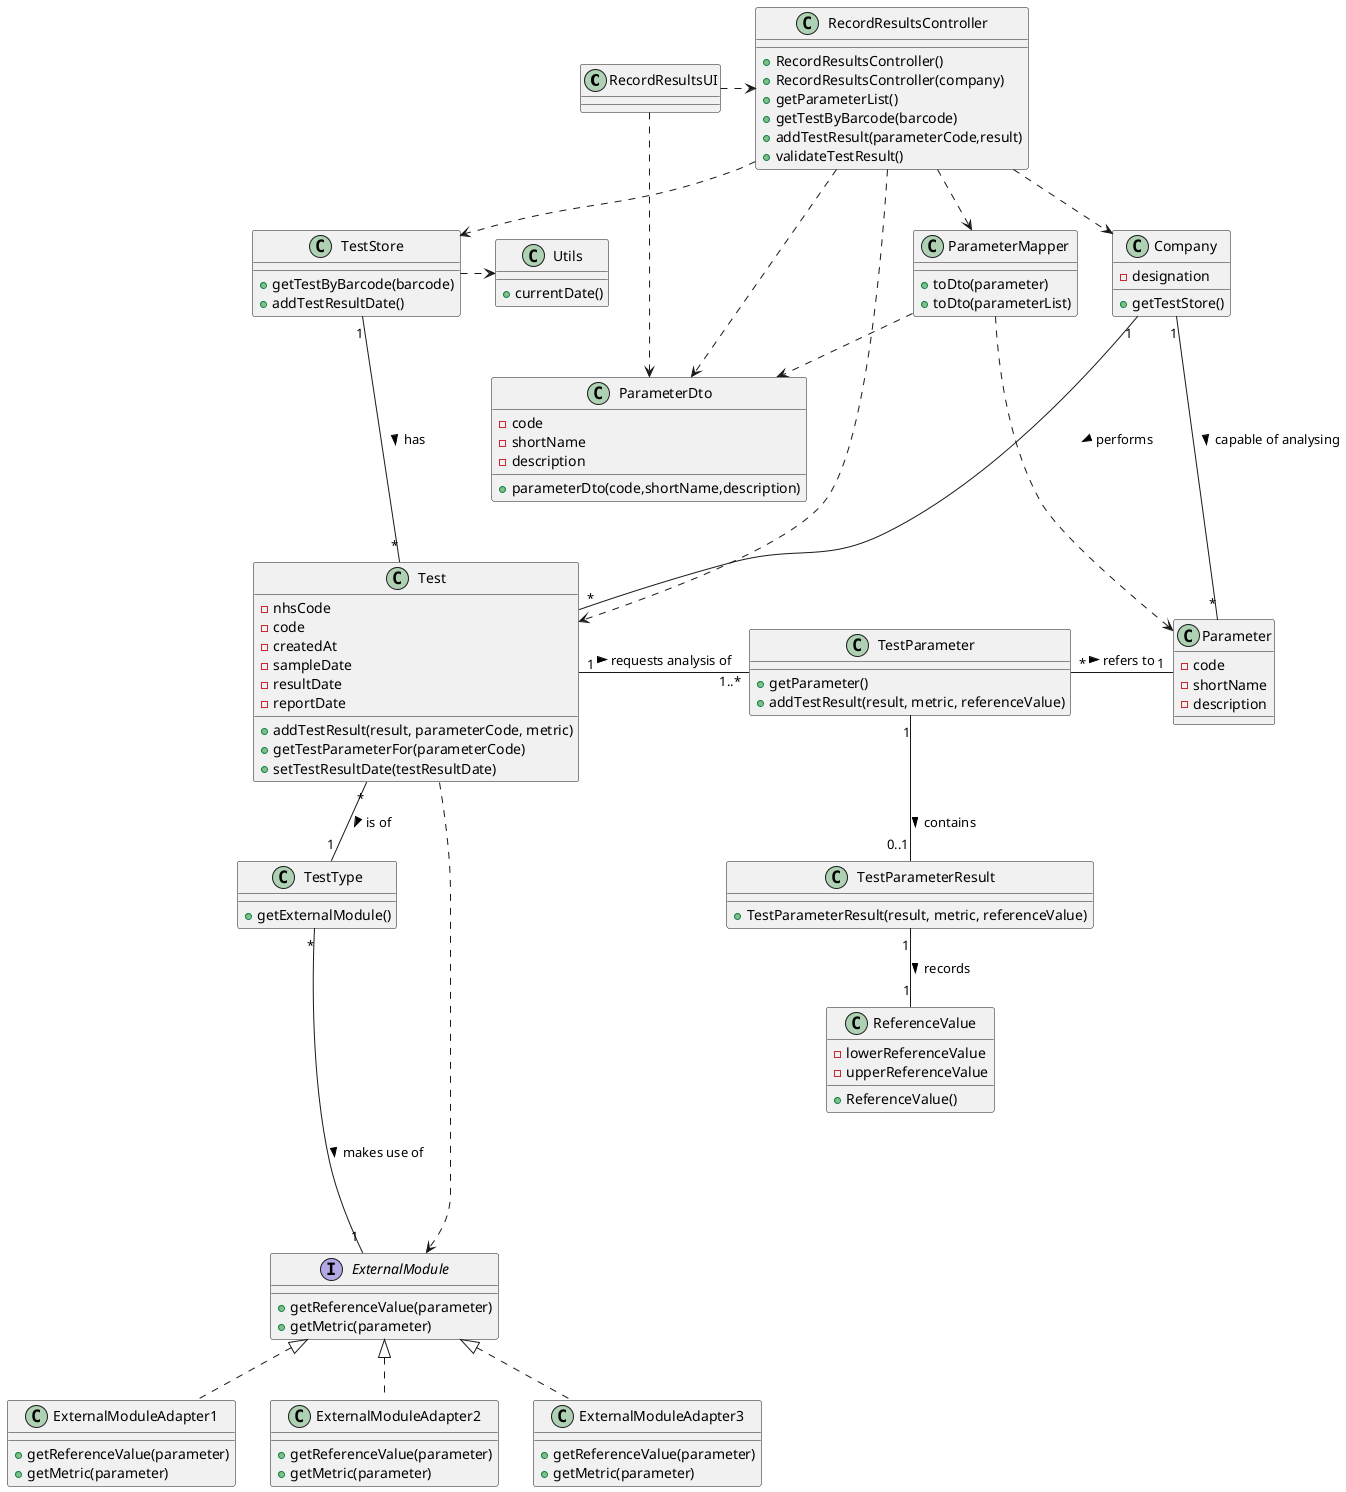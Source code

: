 @startuml
'https://plantuml.com/class-diagram


class RecordResultsUI{
}

class RecordResultsController{
    + RecordResultsController()
    + RecordResultsController(company)
    + getParameterList()
    + getTestByBarcode(barcode)
    + addTestResult(parameterCode,result)
    + validateTestResult()
}

class Company{
    - designation

    + getTestStore()
}

class TestStore{
    + getTestByBarcode(barcode)
    + addTestResultDate()
}

class Test{
    - nhsCode
    - code
    - createdAt
    - sampleDate
    - resultDate
    - reportDate

    + addTestResult(result, parameterCode, metric)
    + getTestParameterFor(parameterCode)
    + setTestResultDate(testResultDate)
}

class Utils{
    + currentDate()
}
class ParameterMapper{
    + toDto(parameter)
    + toDto(parameterList)
}
class TestParameter{
    + getParameter()
    + addTestResult(result, metric, referenceValue)
}
class ParameterDto{
    - code
    - shortName
    - description
    + parameterDto(code,shortName,description)
}
class Parameter{
    - code
    - shortName
    - description
}

class TestType{
    + getExternalModule()
}

class ExternalModuleAdapter1{
    + getReferenceValue(parameter)
    + getMetric(parameter)
}
class ExternalModuleAdapter2{
    + getReferenceValue(parameter)
     + getMetric(parameter)
}
class ExternalModuleAdapter3{
    + getReferenceValue(parameter)
     + getMetric(parameter)
}

Interface ExternalModule{
    + getReferenceValue(parameter)
     + getMetric(parameter)
}

class ReferenceValue{
    - lowerReferenceValue
    - upperReferenceValue

    + ReferenceValue()
}

class TestParameterResult{
    + TestParameterResult(result, metric, referenceValue)
}

RecordResultsUI ..> ParameterDto

RecordResultsUI .> RecordResultsController
RecordResultsController ..> Company
RecordResultsController ..> TestStore
RecordResultsController ..> Test
Test ..> ExternalModule
ExternalModule <|.. ExternalModuleAdapter1
ExternalModule <|..  ExternalModuleAdapter2
ExternalModule <|.. ExternalModuleAdapter3
TestStore "1" -- "*" Test: has >
TestStore .> Utils
ParameterMapper ..> ParameterDto
ParameterMapper ..> Parameter
RecordResultsController ..> ParameterMapper
RecordResultsController ..> ParameterDto
Company "1" --- "*" Test: performs >
TestType "*" ---- "1" ExternalModule: makes use of >
Company "1" - "*" Parameter: capable of analysing >
TestParameter "1" -- "0..1" TestParameterResult: contains >
TestParameterResult "1" -- "1" ReferenceValue: records >
Test "1" - "1..*" TestParameter: requests analysis of >
TestParameter "*" - "1" Parameter: refers to >
Test "*" -- "1" TestType: is of >


@enduml
